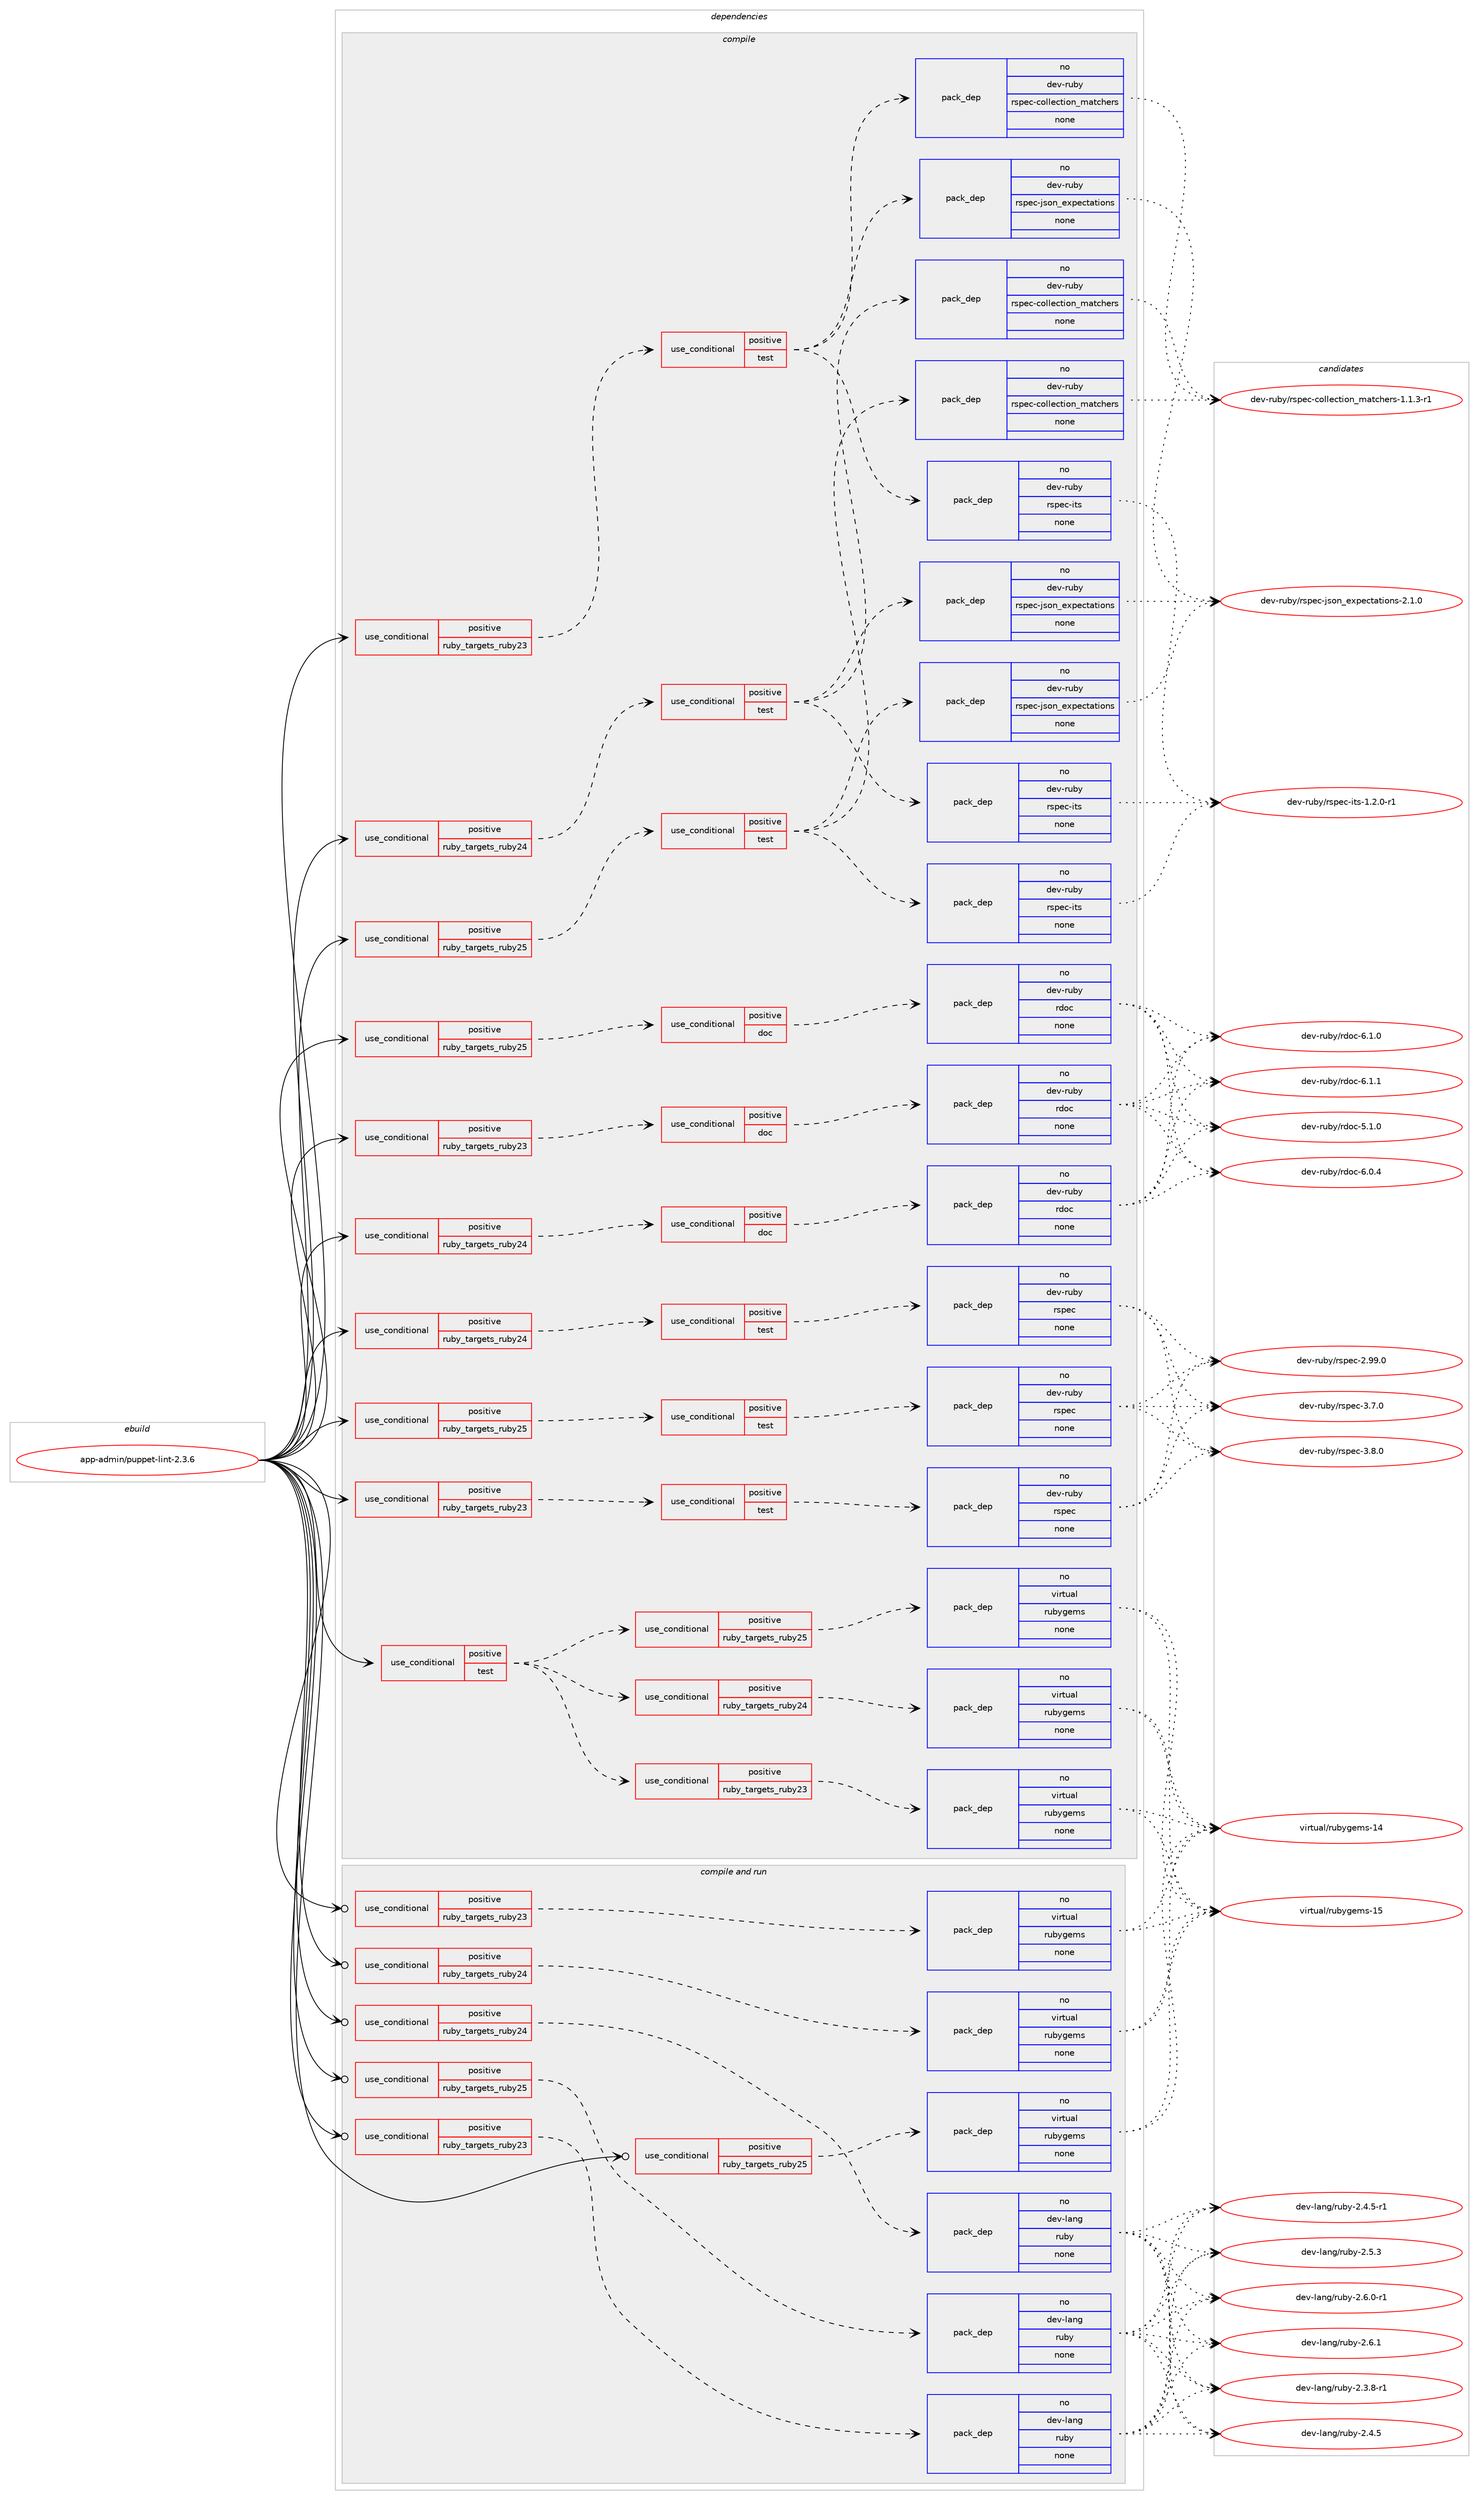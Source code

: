 digraph prolog {

# *************
# Graph options
# *************

newrank=true;
concentrate=true;
compound=true;
graph [rankdir=LR,fontname=Helvetica,fontsize=10,ranksep=1.5];#, ranksep=2.5, nodesep=0.2];
edge  [arrowhead=vee];
node  [fontname=Helvetica,fontsize=10];

# **********
# The ebuild
# **********

subgraph cluster_leftcol {
color=gray;
rank=same;
label=<<i>ebuild</i>>;
id [label="app-admin/puppet-lint-2.3.6", color=red, width=4, href="../app-admin/puppet-lint-2.3.6.svg"];
}

# ****************
# The dependencies
# ****************

subgraph cluster_midcol {
color=gray;
label=<<i>dependencies</i>>;
subgraph cluster_compile {
fillcolor="#eeeeee";
style=filled;
label=<<i>compile</i>>;
subgraph cond345505 {
dependency1267751 [label=<<TABLE BORDER="0" CELLBORDER="1" CELLSPACING="0" CELLPADDING="4"><TR><TD ROWSPAN="3" CELLPADDING="10">use_conditional</TD></TR><TR><TD>positive</TD></TR><TR><TD>ruby_targets_ruby23</TD></TR></TABLE>>, shape=none, color=red];
subgraph cond345506 {
dependency1267752 [label=<<TABLE BORDER="0" CELLBORDER="1" CELLSPACING="0" CELLPADDING="4"><TR><TD ROWSPAN="3" CELLPADDING="10">use_conditional</TD></TR><TR><TD>positive</TD></TR><TR><TD>doc</TD></TR></TABLE>>, shape=none, color=red];
subgraph pack902590 {
dependency1267753 [label=<<TABLE BORDER="0" CELLBORDER="1" CELLSPACING="0" CELLPADDING="4" WIDTH="220"><TR><TD ROWSPAN="6" CELLPADDING="30">pack_dep</TD></TR><TR><TD WIDTH="110">no</TD></TR><TR><TD>dev-ruby</TD></TR><TR><TD>rdoc</TD></TR><TR><TD>none</TD></TR><TR><TD></TD></TR></TABLE>>, shape=none, color=blue];
}
dependency1267752:e -> dependency1267753:w [weight=20,style="dashed",arrowhead="vee"];
}
dependency1267751:e -> dependency1267752:w [weight=20,style="dashed",arrowhead="vee"];
}
id:e -> dependency1267751:w [weight=20,style="solid",arrowhead="vee"];
subgraph cond345507 {
dependency1267754 [label=<<TABLE BORDER="0" CELLBORDER="1" CELLSPACING="0" CELLPADDING="4"><TR><TD ROWSPAN="3" CELLPADDING="10">use_conditional</TD></TR><TR><TD>positive</TD></TR><TR><TD>ruby_targets_ruby23</TD></TR></TABLE>>, shape=none, color=red];
subgraph cond345508 {
dependency1267755 [label=<<TABLE BORDER="0" CELLBORDER="1" CELLSPACING="0" CELLPADDING="4"><TR><TD ROWSPAN="3" CELLPADDING="10">use_conditional</TD></TR><TR><TD>positive</TD></TR><TR><TD>test</TD></TR></TABLE>>, shape=none, color=red];
subgraph pack902591 {
dependency1267756 [label=<<TABLE BORDER="0" CELLBORDER="1" CELLSPACING="0" CELLPADDING="4" WIDTH="220"><TR><TD ROWSPAN="6" CELLPADDING="30">pack_dep</TD></TR><TR><TD WIDTH="110">no</TD></TR><TR><TD>dev-ruby</TD></TR><TR><TD>rspec</TD></TR><TR><TD>none</TD></TR><TR><TD></TD></TR></TABLE>>, shape=none, color=blue];
}
dependency1267755:e -> dependency1267756:w [weight=20,style="dashed",arrowhead="vee"];
}
dependency1267754:e -> dependency1267755:w [weight=20,style="dashed",arrowhead="vee"];
}
id:e -> dependency1267754:w [weight=20,style="solid",arrowhead="vee"];
subgraph cond345509 {
dependency1267757 [label=<<TABLE BORDER="0" CELLBORDER="1" CELLSPACING="0" CELLPADDING="4"><TR><TD ROWSPAN="3" CELLPADDING="10">use_conditional</TD></TR><TR><TD>positive</TD></TR><TR><TD>ruby_targets_ruby23</TD></TR></TABLE>>, shape=none, color=red];
subgraph cond345510 {
dependency1267758 [label=<<TABLE BORDER="0" CELLBORDER="1" CELLSPACING="0" CELLPADDING="4"><TR><TD ROWSPAN="3" CELLPADDING="10">use_conditional</TD></TR><TR><TD>positive</TD></TR><TR><TD>test</TD></TR></TABLE>>, shape=none, color=red];
subgraph pack902592 {
dependency1267759 [label=<<TABLE BORDER="0" CELLBORDER="1" CELLSPACING="0" CELLPADDING="4" WIDTH="220"><TR><TD ROWSPAN="6" CELLPADDING="30">pack_dep</TD></TR><TR><TD WIDTH="110">no</TD></TR><TR><TD>dev-ruby</TD></TR><TR><TD>rspec-its</TD></TR><TR><TD>none</TD></TR><TR><TD></TD></TR></TABLE>>, shape=none, color=blue];
}
dependency1267758:e -> dependency1267759:w [weight=20,style="dashed",arrowhead="vee"];
subgraph pack902593 {
dependency1267760 [label=<<TABLE BORDER="0" CELLBORDER="1" CELLSPACING="0" CELLPADDING="4" WIDTH="220"><TR><TD ROWSPAN="6" CELLPADDING="30">pack_dep</TD></TR><TR><TD WIDTH="110">no</TD></TR><TR><TD>dev-ruby</TD></TR><TR><TD>rspec-collection_matchers</TD></TR><TR><TD>none</TD></TR><TR><TD></TD></TR></TABLE>>, shape=none, color=blue];
}
dependency1267758:e -> dependency1267760:w [weight=20,style="dashed",arrowhead="vee"];
subgraph pack902594 {
dependency1267761 [label=<<TABLE BORDER="0" CELLBORDER="1" CELLSPACING="0" CELLPADDING="4" WIDTH="220"><TR><TD ROWSPAN="6" CELLPADDING="30">pack_dep</TD></TR><TR><TD WIDTH="110">no</TD></TR><TR><TD>dev-ruby</TD></TR><TR><TD>rspec-json_expectations</TD></TR><TR><TD>none</TD></TR><TR><TD></TD></TR></TABLE>>, shape=none, color=blue];
}
dependency1267758:e -> dependency1267761:w [weight=20,style="dashed",arrowhead="vee"];
}
dependency1267757:e -> dependency1267758:w [weight=20,style="dashed",arrowhead="vee"];
}
id:e -> dependency1267757:w [weight=20,style="solid",arrowhead="vee"];
subgraph cond345511 {
dependency1267762 [label=<<TABLE BORDER="0" CELLBORDER="1" CELLSPACING="0" CELLPADDING="4"><TR><TD ROWSPAN="3" CELLPADDING="10">use_conditional</TD></TR><TR><TD>positive</TD></TR><TR><TD>ruby_targets_ruby24</TD></TR></TABLE>>, shape=none, color=red];
subgraph cond345512 {
dependency1267763 [label=<<TABLE BORDER="0" CELLBORDER="1" CELLSPACING="0" CELLPADDING="4"><TR><TD ROWSPAN="3" CELLPADDING="10">use_conditional</TD></TR><TR><TD>positive</TD></TR><TR><TD>doc</TD></TR></TABLE>>, shape=none, color=red];
subgraph pack902595 {
dependency1267764 [label=<<TABLE BORDER="0" CELLBORDER="1" CELLSPACING="0" CELLPADDING="4" WIDTH="220"><TR><TD ROWSPAN="6" CELLPADDING="30">pack_dep</TD></TR><TR><TD WIDTH="110">no</TD></TR><TR><TD>dev-ruby</TD></TR><TR><TD>rdoc</TD></TR><TR><TD>none</TD></TR><TR><TD></TD></TR></TABLE>>, shape=none, color=blue];
}
dependency1267763:e -> dependency1267764:w [weight=20,style="dashed",arrowhead="vee"];
}
dependency1267762:e -> dependency1267763:w [weight=20,style="dashed",arrowhead="vee"];
}
id:e -> dependency1267762:w [weight=20,style="solid",arrowhead="vee"];
subgraph cond345513 {
dependency1267765 [label=<<TABLE BORDER="0" CELLBORDER="1" CELLSPACING="0" CELLPADDING="4"><TR><TD ROWSPAN="3" CELLPADDING="10">use_conditional</TD></TR><TR><TD>positive</TD></TR><TR><TD>ruby_targets_ruby24</TD></TR></TABLE>>, shape=none, color=red];
subgraph cond345514 {
dependency1267766 [label=<<TABLE BORDER="0" CELLBORDER="1" CELLSPACING="0" CELLPADDING="4"><TR><TD ROWSPAN="3" CELLPADDING="10">use_conditional</TD></TR><TR><TD>positive</TD></TR><TR><TD>test</TD></TR></TABLE>>, shape=none, color=red];
subgraph pack902596 {
dependency1267767 [label=<<TABLE BORDER="0" CELLBORDER="1" CELLSPACING="0" CELLPADDING="4" WIDTH="220"><TR><TD ROWSPAN="6" CELLPADDING="30">pack_dep</TD></TR><TR><TD WIDTH="110">no</TD></TR><TR><TD>dev-ruby</TD></TR><TR><TD>rspec</TD></TR><TR><TD>none</TD></TR><TR><TD></TD></TR></TABLE>>, shape=none, color=blue];
}
dependency1267766:e -> dependency1267767:w [weight=20,style="dashed",arrowhead="vee"];
}
dependency1267765:e -> dependency1267766:w [weight=20,style="dashed",arrowhead="vee"];
}
id:e -> dependency1267765:w [weight=20,style="solid",arrowhead="vee"];
subgraph cond345515 {
dependency1267768 [label=<<TABLE BORDER="0" CELLBORDER="1" CELLSPACING="0" CELLPADDING="4"><TR><TD ROWSPAN="3" CELLPADDING="10">use_conditional</TD></TR><TR><TD>positive</TD></TR><TR><TD>ruby_targets_ruby24</TD></TR></TABLE>>, shape=none, color=red];
subgraph cond345516 {
dependency1267769 [label=<<TABLE BORDER="0" CELLBORDER="1" CELLSPACING="0" CELLPADDING="4"><TR><TD ROWSPAN="3" CELLPADDING="10">use_conditional</TD></TR><TR><TD>positive</TD></TR><TR><TD>test</TD></TR></TABLE>>, shape=none, color=red];
subgraph pack902597 {
dependency1267770 [label=<<TABLE BORDER="0" CELLBORDER="1" CELLSPACING="0" CELLPADDING="4" WIDTH="220"><TR><TD ROWSPAN="6" CELLPADDING="30">pack_dep</TD></TR><TR><TD WIDTH="110">no</TD></TR><TR><TD>dev-ruby</TD></TR><TR><TD>rspec-its</TD></TR><TR><TD>none</TD></TR><TR><TD></TD></TR></TABLE>>, shape=none, color=blue];
}
dependency1267769:e -> dependency1267770:w [weight=20,style="dashed",arrowhead="vee"];
subgraph pack902598 {
dependency1267771 [label=<<TABLE BORDER="0" CELLBORDER="1" CELLSPACING="0" CELLPADDING="4" WIDTH="220"><TR><TD ROWSPAN="6" CELLPADDING="30">pack_dep</TD></TR><TR><TD WIDTH="110">no</TD></TR><TR><TD>dev-ruby</TD></TR><TR><TD>rspec-collection_matchers</TD></TR><TR><TD>none</TD></TR><TR><TD></TD></TR></TABLE>>, shape=none, color=blue];
}
dependency1267769:e -> dependency1267771:w [weight=20,style="dashed",arrowhead="vee"];
subgraph pack902599 {
dependency1267772 [label=<<TABLE BORDER="0" CELLBORDER="1" CELLSPACING="0" CELLPADDING="4" WIDTH="220"><TR><TD ROWSPAN="6" CELLPADDING="30">pack_dep</TD></TR><TR><TD WIDTH="110">no</TD></TR><TR><TD>dev-ruby</TD></TR><TR><TD>rspec-json_expectations</TD></TR><TR><TD>none</TD></TR><TR><TD></TD></TR></TABLE>>, shape=none, color=blue];
}
dependency1267769:e -> dependency1267772:w [weight=20,style="dashed",arrowhead="vee"];
}
dependency1267768:e -> dependency1267769:w [weight=20,style="dashed",arrowhead="vee"];
}
id:e -> dependency1267768:w [weight=20,style="solid",arrowhead="vee"];
subgraph cond345517 {
dependency1267773 [label=<<TABLE BORDER="0" CELLBORDER="1" CELLSPACING="0" CELLPADDING="4"><TR><TD ROWSPAN="3" CELLPADDING="10">use_conditional</TD></TR><TR><TD>positive</TD></TR><TR><TD>ruby_targets_ruby25</TD></TR></TABLE>>, shape=none, color=red];
subgraph cond345518 {
dependency1267774 [label=<<TABLE BORDER="0" CELLBORDER="1" CELLSPACING="0" CELLPADDING="4"><TR><TD ROWSPAN="3" CELLPADDING="10">use_conditional</TD></TR><TR><TD>positive</TD></TR><TR><TD>doc</TD></TR></TABLE>>, shape=none, color=red];
subgraph pack902600 {
dependency1267775 [label=<<TABLE BORDER="0" CELLBORDER="1" CELLSPACING="0" CELLPADDING="4" WIDTH="220"><TR><TD ROWSPAN="6" CELLPADDING="30">pack_dep</TD></TR><TR><TD WIDTH="110">no</TD></TR><TR><TD>dev-ruby</TD></TR><TR><TD>rdoc</TD></TR><TR><TD>none</TD></TR><TR><TD></TD></TR></TABLE>>, shape=none, color=blue];
}
dependency1267774:e -> dependency1267775:w [weight=20,style="dashed",arrowhead="vee"];
}
dependency1267773:e -> dependency1267774:w [weight=20,style="dashed",arrowhead="vee"];
}
id:e -> dependency1267773:w [weight=20,style="solid",arrowhead="vee"];
subgraph cond345519 {
dependency1267776 [label=<<TABLE BORDER="0" CELLBORDER="1" CELLSPACING="0" CELLPADDING="4"><TR><TD ROWSPAN="3" CELLPADDING="10">use_conditional</TD></TR><TR><TD>positive</TD></TR><TR><TD>ruby_targets_ruby25</TD></TR></TABLE>>, shape=none, color=red];
subgraph cond345520 {
dependency1267777 [label=<<TABLE BORDER="0" CELLBORDER="1" CELLSPACING="0" CELLPADDING="4"><TR><TD ROWSPAN="3" CELLPADDING="10">use_conditional</TD></TR><TR><TD>positive</TD></TR><TR><TD>test</TD></TR></TABLE>>, shape=none, color=red];
subgraph pack902601 {
dependency1267778 [label=<<TABLE BORDER="0" CELLBORDER="1" CELLSPACING="0" CELLPADDING="4" WIDTH="220"><TR><TD ROWSPAN="6" CELLPADDING="30">pack_dep</TD></TR><TR><TD WIDTH="110">no</TD></TR><TR><TD>dev-ruby</TD></TR><TR><TD>rspec</TD></TR><TR><TD>none</TD></TR><TR><TD></TD></TR></TABLE>>, shape=none, color=blue];
}
dependency1267777:e -> dependency1267778:w [weight=20,style="dashed",arrowhead="vee"];
}
dependency1267776:e -> dependency1267777:w [weight=20,style="dashed",arrowhead="vee"];
}
id:e -> dependency1267776:w [weight=20,style="solid",arrowhead="vee"];
subgraph cond345521 {
dependency1267779 [label=<<TABLE BORDER="0" CELLBORDER="1" CELLSPACING="0" CELLPADDING="4"><TR><TD ROWSPAN="3" CELLPADDING="10">use_conditional</TD></TR><TR><TD>positive</TD></TR><TR><TD>ruby_targets_ruby25</TD></TR></TABLE>>, shape=none, color=red];
subgraph cond345522 {
dependency1267780 [label=<<TABLE BORDER="0" CELLBORDER="1" CELLSPACING="0" CELLPADDING="4"><TR><TD ROWSPAN="3" CELLPADDING="10">use_conditional</TD></TR><TR><TD>positive</TD></TR><TR><TD>test</TD></TR></TABLE>>, shape=none, color=red];
subgraph pack902602 {
dependency1267781 [label=<<TABLE BORDER="0" CELLBORDER="1" CELLSPACING="0" CELLPADDING="4" WIDTH="220"><TR><TD ROWSPAN="6" CELLPADDING="30">pack_dep</TD></TR><TR><TD WIDTH="110">no</TD></TR><TR><TD>dev-ruby</TD></TR><TR><TD>rspec-its</TD></TR><TR><TD>none</TD></TR><TR><TD></TD></TR></TABLE>>, shape=none, color=blue];
}
dependency1267780:e -> dependency1267781:w [weight=20,style="dashed",arrowhead="vee"];
subgraph pack902603 {
dependency1267782 [label=<<TABLE BORDER="0" CELLBORDER="1" CELLSPACING="0" CELLPADDING="4" WIDTH="220"><TR><TD ROWSPAN="6" CELLPADDING="30">pack_dep</TD></TR><TR><TD WIDTH="110">no</TD></TR><TR><TD>dev-ruby</TD></TR><TR><TD>rspec-collection_matchers</TD></TR><TR><TD>none</TD></TR><TR><TD></TD></TR></TABLE>>, shape=none, color=blue];
}
dependency1267780:e -> dependency1267782:w [weight=20,style="dashed",arrowhead="vee"];
subgraph pack902604 {
dependency1267783 [label=<<TABLE BORDER="0" CELLBORDER="1" CELLSPACING="0" CELLPADDING="4" WIDTH="220"><TR><TD ROWSPAN="6" CELLPADDING="30">pack_dep</TD></TR><TR><TD WIDTH="110">no</TD></TR><TR><TD>dev-ruby</TD></TR><TR><TD>rspec-json_expectations</TD></TR><TR><TD>none</TD></TR><TR><TD></TD></TR></TABLE>>, shape=none, color=blue];
}
dependency1267780:e -> dependency1267783:w [weight=20,style="dashed",arrowhead="vee"];
}
dependency1267779:e -> dependency1267780:w [weight=20,style="dashed",arrowhead="vee"];
}
id:e -> dependency1267779:w [weight=20,style="solid",arrowhead="vee"];
subgraph cond345523 {
dependency1267784 [label=<<TABLE BORDER="0" CELLBORDER="1" CELLSPACING="0" CELLPADDING="4"><TR><TD ROWSPAN="3" CELLPADDING="10">use_conditional</TD></TR><TR><TD>positive</TD></TR><TR><TD>test</TD></TR></TABLE>>, shape=none, color=red];
subgraph cond345524 {
dependency1267785 [label=<<TABLE BORDER="0" CELLBORDER="1" CELLSPACING="0" CELLPADDING="4"><TR><TD ROWSPAN="3" CELLPADDING="10">use_conditional</TD></TR><TR><TD>positive</TD></TR><TR><TD>ruby_targets_ruby23</TD></TR></TABLE>>, shape=none, color=red];
subgraph pack902605 {
dependency1267786 [label=<<TABLE BORDER="0" CELLBORDER="1" CELLSPACING="0" CELLPADDING="4" WIDTH="220"><TR><TD ROWSPAN="6" CELLPADDING="30">pack_dep</TD></TR><TR><TD WIDTH="110">no</TD></TR><TR><TD>virtual</TD></TR><TR><TD>rubygems</TD></TR><TR><TD>none</TD></TR><TR><TD></TD></TR></TABLE>>, shape=none, color=blue];
}
dependency1267785:e -> dependency1267786:w [weight=20,style="dashed",arrowhead="vee"];
}
dependency1267784:e -> dependency1267785:w [weight=20,style="dashed",arrowhead="vee"];
subgraph cond345525 {
dependency1267787 [label=<<TABLE BORDER="0" CELLBORDER="1" CELLSPACING="0" CELLPADDING="4"><TR><TD ROWSPAN="3" CELLPADDING="10">use_conditional</TD></TR><TR><TD>positive</TD></TR><TR><TD>ruby_targets_ruby24</TD></TR></TABLE>>, shape=none, color=red];
subgraph pack902606 {
dependency1267788 [label=<<TABLE BORDER="0" CELLBORDER="1" CELLSPACING="0" CELLPADDING="4" WIDTH="220"><TR><TD ROWSPAN="6" CELLPADDING="30">pack_dep</TD></TR><TR><TD WIDTH="110">no</TD></TR><TR><TD>virtual</TD></TR><TR><TD>rubygems</TD></TR><TR><TD>none</TD></TR><TR><TD></TD></TR></TABLE>>, shape=none, color=blue];
}
dependency1267787:e -> dependency1267788:w [weight=20,style="dashed",arrowhead="vee"];
}
dependency1267784:e -> dependency1267787:w [weight=20,style="dashed",arrowhead="vee"];
subgraph cond345526 {
dependency1267789 [label=<<TABLE BORDER="0" CELLBORDER="1" CELLSPACING="0" CELLPADDING="4"><TR><TD ROWSPAN="3" CELLPADDING="10">use_conditional</TD></TR><TR><TD>positive</TD></TR><TR><TD>ruby_targets_ruby25</TD></TR></TABLE>>, shape=none, color=red];
subgraph pack902607 {
dependency1267790 [label=<<TABLE BORDER="0" CELLBORDER="1" CELLSPACING="0" CELLPADDING="4" WIDTH="220"><TR><TD ROWSPAN="6" CELLPADDING="30">pack_dep</TD></TR><TR><TD WIDTH="110">no</TD></TR><TR><TD>virtual</TD></TR><TR><TD>rubygems</TD></TR><TR><TD>none</TD></TR><TR><TD></TD></TR></TABLE>>, shape=none, color=blue];
}
dependency1267789:e -> dependency1267790:w [weight=20,style="dashed",arrowhead="vee"];
}
dependency1267784:e -> dependency1267789:w [weight=20,style="dashed",arrowhead="vee"];
}
id:e -> dependency1267784:w [weight=20,style="solid",arrowhead="vee"];
}
subgraph cluster_compileandrun {
fillcolor="#eeeeee";
style=filled;
label=<<i>compile and run</i>>;
subgraph cond345527 {
dependency1267791 [label=<<TABLE BORDER="0" CELLBORDER="1" CELLSPACING="0" CELLPADDING="4"><TR><TD ROWSPAN="3" CELLPADDING="10">use_conditional</TD></TR><TR><TD>positive</TD></TR><TR><TD>ruby_targets_ruby23</TD></TR></TABLE>>, shape=none, color=red];
subgraph pack902608 {
dependency1267792 [label=<<TABLE BORDER="0" CELLBORDER="1" CELLSPACING="0" CELLPADDING="4" WIDTH="220"><TR><TD ROWSPAN="6" CELLPADDING="30">pack_dep</TD></TR><TR><TD WIDTH="110">no</TD></TR><TR><TD>dev-lang</TD></TR><TR><TD>ruby</TD></TR><TR><TD>none</TD></TR><TR><TD></TD></TR></TABLE>>, shape=none, color=blue];
}
dependency1267791:e -> dependency1267792:w [weight=20,style="dashed",arrowhead="vee"];
}
id:e -> dependency1267791:w [weight=20,style="solid",arrowhead="odotvee"];
subgraph cond345528 {
dependency1267793 [label=<<TABLE BORDER="0" CELLBORDER="1" CELLSPACING="0" CELLPADDING="4"><TR><TD ROWSPAN="3" CELLPADDING="10">use_conditional</TD></TR><TR><TD>positive</TD></TR><TR><TD>ruby_targets_ruby23</TD></TR></TABLE>>, shape=none, color=red];
subgraph pack902609 {
dependency1267794 [label=<<TABLE BORDER="0" CELLBORDER="1" CELLSPACING="0" CELLPADDING="4" WIDTH="220"><TR><TD ROWSPAN="6" CELLPADDING="30">pack_dep</TD></TR><TR><TD WIDTH="110">no</TD></TR><TR><TD>virtual</TD></TR><TR><TD>rubygems</TD></TR><TR><TD>none</TD></TR><TR><TD></TD></TR></TABLE>>, shape=none, color=blue];
}
dependency1267793:e -> dependency1267794:w [weight=20,style="dashed",arrowhead="vee"];
}
id:e -> dependency1267793:w [weight=20,style="solid",arrowhead="odotvee"];
subgraph cond345529 {
dependency1267795 [label=<<TABLE BORDER="0" CELLBORDER="1" CELLSPACING="0" CELLPADDING="4"><TR><TD ROWSPAN="3" CELLPADDING="10">use_conditional</TD></TR><TR><TD>positive</TD></TR><TR><TD>ruby_targets_ruby24</TD></TR></TABLE>>, shape=none, color=red];
subgraph pack902610 {
dependency1267796 [label=<<TABLE BORDER="0" CELLBORDER="1" CELLSPACING="0" CELLPADDING="4" WIDTH="220"><TR><TD ROWSPAN="6" CELLPADDING="30">pack_dep</TD></TR><TR><TD WIDTH="110">no</TD></TR><TR><TD>dev-lang</TD></TR><TR><TD>ruby</TD></TR><TR><TD>none</TD></TR><TR><TD></TD></TR></TABLE>>, shape=none, color=blue];
}
dependency1267795:e -> dependency1267796:w [weight=20,style="dashed",arrowhead="vee"];
}
id:e -> dependency1267795:w [weight=20,style="solid",arrowhead="odotvee"];
subgraph cond345530 {
dependency1267797 [label=<<TABLE BORDER="0" CELLBORDER="1" CELLSPACING="0" CELLPADDING="4"><TR><TD ROWSPAN="3" CELLPADDING="10">use_conditional</TD></TR><TR><TD>positive</TD></TR><TR><TD>ruby_targets_ruby24</TD></TR></TABLE>>, shape=none, color=red];
subgraph pack902611 {
dependency1267798 [label=<<TABLE BORDER="0" CELLBORDER="1" CELLSPACING="0" CELLPADDING="4" WIDTH="220"><TR><TD ROWSPAN="6" CELLPADDING="30">pack_dep</TD></TR><TR><TD WIDTH="110">no</TD></TR><TR><TD>virtual</TD></TR><TR><TD>rubygems</TD></TR><TR><TD>none</TD></TR><TR><TD></TD></TR></TABLE>>, shape=none, color=blue];
}
dependency1267797:e -> dependency1267798:w [weight=20,style="dashed",arrowhead="vee"];
}
id:e -> dependency1267797:w [weight=20,style="solid",arrowhead="odotvee"];
subgraph cond345531 {
dependency1267799 [label=<<TABLE BORDER="0" CELLBORDER="1" CELLSPACING="0" CELLPADDING="4"><TR><TD ROWSPAN="3" CELLPADDING="10">use_conditional</TD></TR><TR><TD>positive</TD></TR><TR><TD>ruby_targets_ruby25</TD></TR></TABLE>>, shape=none, color=red];
subgraph pack902612 {
dependency1267800 [label=<<TABLE BORDER="0" CELLBORDER="1" CELLSPACING="0" CELLPADDING="4" WIDTH="220"><TR><TD ROWSPAN="6" CELLPADDING="30">pack_dep</TD></TR><TR><TD WIDTH="110">no</TD></TR><TR><TD>dev-lang</TD></TR><TR><TD>ruby</TD></TR><TR><TD>none</TD></TR><TR><TD></TD></TR></TABLE>>, shape=none, color=blue];
}
dependency1267799:e -> dependency1267800:w [weight=20,style="dashed",arrowhead="vee"];
}
id:e -> dependency1267799:w [weight=20,style="solid",arrowhead="odotvee"];
subgraph cond345532 {
dependency1267801 [label=<<TABLE BORDER="0" CELLBORDER="1" CELLSPACING="0" CELLPADDING="4"><TR><TD ROWSPAN="3" CELLPADDING="10">use_conditional</TD></TR><TR><TD>positive</TD></TR><TR><TD>ruby_targets_ruby25</TD></TR></TABLE>>, shape=none, color=red];
subgraph pack902613 {
dependency1267802 [label=<<TABLE BORDER="0" CELLBORDER="1" CELLSPACING="0" CELLPADDING="4" WIDTH="220"><TR><TD ROWSPAN="6" CELLPADDING="30">pack_dep</TD></TR><TR><TD WIDTH="110">no</TD></TR><TR><TD>virtual</TD></TR><TR><TD>rubygems</TD></TR><TR><TD>none</TD></TR><TR><TD></TD></TR></TABLE>>, shape=none, color=blue];
}
dependency1267801:e -> dependency1267802:w [weight=20,style="dashed",arrowhead="vee"];
}
id:e -> dependency1267801:w [weight=20,style="solid",arrowhead="odotvee"];
}
subgraph cluster_run {
fillcolor="#eeeeee";
style=filled;
label=<<i>run</i>>;
}
}

# **************
# The candidates
# **************

subgraph cluster_choices {
rank=same;
color=gray;
label=<<i>candidates</i>>;

subgraph choice902590 {
color=black;
nodesep=1;
choice10010111845114117981214711410011199455346494648 [label="dev-ruby/rdoc-5.1.0", color=red, width=4,href="../dev-ruby/rdoc-5.1.0.svg"];
choice10010111845114117981214711410011199455446484652 [label="dev-ruby/rdoc-6.0.4", color=red, width=4,href="../dev-ruby/rdoc-6.0.4.svg"];
choice10010111845114117981214711410011199455446494648 [label="dev-ruby/rdoc-6.1.0", color=red, width=4,href="../dev-ruby/rdoc-6.1.0.svg"];
choice10010111845114117981214711410011199455446494649 [label="dev-ruby/rdoc-6.1.1", color=red, width=4,href="../dev-ruby/rdoc-6.1.1.svg"];
dependency1267753:e -> choice10010111845114117981214711410011199455346494648:w [style=dotted,weight="100"];
dependency1267753:e -> choice10010111845114117981214711410011199455446484652:w [style=dotted,weight="100"];
dependency1267753:e -> choice10010111845114117981214711410011199455446494648:w [style=dotted,weight="100"];
dependency1267753:e -> choice10010111845114117981214711410011199455446494649:w [style=dotted,weight="100"];
}
subgraph choice902591 {
color=black;
nodesep=1;
choice1001011184511411798121471141151121019945504657574648 [label="dev-ruby/rspec-2.99.0", color=red, width=4,href="../dev-ruby/rspec-2.99.0.svg"];
choice10010111845114117981214711411511210199455146554648 [label="dev-ruby/rspec-3.7.0", color=red, width=4,href="../dev-ruby/rspec-3.7.0.svg"];
choice10010111845114117981214711411511210199455146564648 [label="dev-ruby/rspec-3.8.0", color=red, width=4,href="../dev-ruby/rspec-3.8.0.svg"];
dependency1267756:e -> choice1001011184511411798121471141151121019945504657574648:w [style=dotted,weight="100"];
dependency1267756:e -> choice10010111845114117981214711411511210199455146554648:w [style=dotted,weight="100"];
dependency1267756:e -> choice10010111845114117981214711411511210199455146564648:w [style=dotted,weight="100"];
}
subgraph choice902592 {
color=black;
nodesep=1;
choice10010111845114117981214711411511210199451051161154549465046484511449 [label="dev-ruby/rspec-its-1.2.0-r1", color=red, width=4,href="../dev-ruby/rspec-its-1.2.0-r1.svg"];
dependency1267759:e -> choice10010111845114117981214711411511210199451051161154549465046484511449:w [style=dotted,weight="100"];
}
subgraph choice902593 {
color=black;
nodesep=1;
choice100101118451141179812147114115112101994599111108108101991161051111109510997116991041011141154549464946514511449 [label="dev-ruby/rspec-collection_matchers-1.1.3-r1", color=red, width=4,href="../dev-ruby/rspec-collection_matchers-1.1.3-r1.svg"];
dependency1267760:e -> choice100101118451141179812147114115112101994599111108108101991161051111109510997116991041011141154549464946514511449:w [style=dotted,weight="100"];
}
subgraph choice902594 {
color=black;
nodesep=1;
choice1001011184511411798121471141151121019945106115111110951011201121019911697116105111110115455046494648 [label="dev-ruby/rspec-json_expectations-2.1.0", color=red, width=4,href="../dev-ruby/rspec-json_expectations-2.1.0.svg"];
dependency1267761:e -> choice1001011184511411798121471141151121019945106115111110951011201121019911697116105111110115455046494648:w [style=dotted,weight="100"];
}
subgraph choice902595 {
color=black;
nodesep=1;
choice10010111845114117981214711410011199455346494648 [label="dev-ruby/rdoc-5.1.0", color=red, width=4,href="../dev-ruby/rdoc-5.1.0.svg"];
choice10010111845114117981214711410011199455446484652 [label="dev-ruby/rdoc-6.0.4", color=red, width=4,href="../dev-ruby/rdoc-6.0.4.svg"];
choice10010111845114117981214711410011199455446494648 [label="dev-ruby/rdoc-6.1.0", color=red, width=4,href="../dev-ruby/rdoc-6.1.0.svg"];
choice10010111845114117981214711410011199455446494649 [label="dev-ruby/rdoc-6.1.1", color=red, width=4,href="../dev-ruby/rdoc-6.1.1.svg"];
dependency1267764:e -> choice10010111845114117981214711410011199455346494648:w [style=dotted,weight="100"];
dependency1267764:e -> choice10010111845114117981214711410011199455446484652:w [style=dotted,weight="100"];
dependency1267764:e -> choice10010111845114117981214711410011199455446494648:w [style=dotted,weight="100"];
dependency1267764:e -> choice10010111845114117981214711410011199455446494649:w [style=dotted,weight="100"];
}
subgraph choice902596 {
color=black;
nodesep=1;
choice1001011184511411798121471141151121019945504657574648 [label="dev-ruby/rspec-2.99.0", color=red, width=4,href="../dev-ruby/rspec-2.99.0.svg"];
choice10010111845114117981214711411511210199455146554648 [label="dev-ruby/rspec-3.7.0", color=red, width=4,href="../dev-ruby/rspec-3.7.0.svg"];
choice10010111845114117981214711411511210199455146564648 [label="dev-ruby/rspec-3.8.0", color=red, width=4,href="../dev-ruby/rspec-3.8.0.svg"];
dependency1267767:e -> choice1001011184511411798121471141151121019945504657574648:w [style=dotted,weight="100"];
dependency1267767:e -> choice10010111845114117981214711411511210199455146554648:w [style=dotted,weight="100"];
dependency1267767:e -> choice10010111845114117981214711411511210199455146564648:w [style=dotted,weight="100"];
}
subgraph choice902597 {
color=black;
nodesep=1;
choice10010111845114117981214711411511210199451051161154549465046484511449 [label="dev-ruby/rspec-its-1.2.0-r1", color=red, width=4,href="../dev-ruby/rspec-its-1.2.0-r1.svg"];
dependency1267770:e -> choice10010111845114117981214711411511210199451051161154549465046484511449:w [style=dotted,weight="100"];
}
subgraph choice902598 {
color=black;
nodesep=1;
choice100101118451141179812147114115112101994599111108108101991161051111109510997116991041011141154549464946514511449 [label="dev-ruby/rspec-collection_matchers-1.1.3-r1", color=red, width=4,href="../dev-ruby/rspec-collection_matchers-1.1.3-r1.svg"];
dependency1267771:e -> choice100101118451141179812147114115112101994599111108108101991161051111109510997116991041011141154549464946514511449:w [style=dotted,weight="100"];
}
subgraph choice902599 {
color=black;
nodesep=1;
choice1001011184511411798121471141151121019945106115111110951011201121019911697116105111110115455046494648 [label="dev-ruby/rspec-json_expectations-2.1.0", color=red, width=4,href="../dev-ruby/rspec-json_expectations-2.1.0.svg"];
dependency1267772:e -> choice1001011184511411798121471141151121019945106115111110951011201121019911697116105111110115455046494648:w [style=dotted,weight="100"];
}
subgraph choice902600 {
color=black;
nodesep=1;
choice10010111845114117981214711410011199455346494648 [label="dev-ruby/rdoc-5.1.0", color=red, width=4,href="../dev-ruby/rdoc-5.1.0.svg"];
choice10010111845114117981214711410011199455446484652 [label="dev-ruby/rdoc-6.0.4", color=red, width=4,href="../dev-ruby/rdoc-6.0.4.svg"];
choice10010111845114117981214711410011199455446494648 [label="dev-ruby/rdoc-6.1.0", color=red, width=4,href="../dev-ruby/rdoc-6.1.0.svg"];
choice10010111845114117981214711410011199455446494649 [label="dev-ruby/rdoc-6.1.1", color=red, width=4,href="../dev-ruby/rdoc-6.1.1.svg"];
dependency1267775:e -> choice10010111845114117981214711410011199455346494648:w [style=dotted,weight="100"];
dependency1267775:e -> choice10010111845114117981214711410011199455446484652:w [style=dotted,weight="100"];
dependency1267775:e -> choice10010111845114117981214711410011199455446494648:w [style=dotted,weight="100"];
dependency1267775:e -> choice10010111845114117981214711410011199455446494649:w [style=dotted,weight="100"];
}
subgraph choice902601 {
color=black;
nodesep=1;
choice1001011184511411798121471141151121019945504657574648 [label="dev-ruby/rspec-2.99.0", color=red, width=4,href="../dev-ruby/rspec-2.99.0.svg"];
choice10010111845114117981214711411511210199455146554648 [label="dev-ruby/rspec-3.7.0", color=red, width=4,href="../dev-ruby/rspec-3.7.0.svg"];
choice10010111845114117981214711411511210199455146564648 [label="dev-ruby/rspec-3.8.0", color=red, width=4,href="../dev-ruby/rspec-3.8.0.svg"];
dependency1267778:e -> choice1001011184511411798121471141151121019945504657574648:w [style=dotted,weight="100"];
dependency1267778:e -> choice10010111845114117981214711411511210199455146554648:w [style=dotted,weight="100"];
dependency1267778:e -> choice10010111845114117981214711411511210199455146564648:w [style=dotted,weight="100"];
}
subgraph choice902602 {
color=black;
nodesep=1;
choice10010111845114117981214711411511210199451051161154549465046484511449 [label="dev-ruby/rspec-its-1.2.0-r1", color=red, width=4,href="../dev-ruby/rspec-its-1.2.0-r1.svg"];
dependency1267781:e -> choice10010111845114117981214711411511210199451051161154549465046484511449:w [style=dotted,weight="100"];
}
subgraph choice902603 {
color=black;
nodesep=1;
choice100101118451141179812147114115112101994599111108108101991161051111109510997116991041011141154549464946514511449 [label="dev-ruby/rspec-collection_matchers-1.1.3-r1", color=red, width=4,href="../dev-ruby/rspec-collection_matchers-1.1.3-r1.svg"];
dependency1267782:e -> choice100101118451141179812147114115112101994599111108108101991161051111109510997116991041011141154549464946514511449:w [style=dotted,weight="100"];
}
subgraph choice902604 {
color=black;
nodesep=1;
choice1001011184511411798121471141151121019945106115111110951011201121019911697116105111110115455046494648 [label="dev-ruby/rspec-json_expectations-2.1.0", color=red, width=4,href="../dev-ruby/rspec-json_expectations-2.1.0.svg"];
dependency1267783:e -> choice1001011184511411798121471141151121019945106115111110951011201121019911697116105111110115455046494648:w [style=dotted,weight="100"];
}
subgraph choice902605 {
color=black;
nodesep=1;
choice118105114116117971084711411798121103101109115454952 [label="virtual/rubygems-14", color=red, width=4,href="../virtual/rubygems-14.svg"];
choice118105114116117971084711411798121103101109115454953 [label="virtual/rubygems-15", color=red, width=4,href="../virtual/rubygems-15.svg"];
dependency1267786:e -> choice118105114116117971084711411798121103101109115454952:w [style=dotted,weight="100"];
dependency1267786:e -> choice118105114116117971084711411798121103101109115454953:w [style=dotted,weight="100"];
}
subgraph choice902606 {
color=black;
nodesep=1;
choice118105114116117971084711411798121103101109115454952 [label="virtual/rubygems-14", color=red, width=4,href="../virtual/rubygems-14.svg"];
choice118105114116117971084711411798121103101109115454953 [label="virtual/rubygems-15", color=red, width=4,href="../virtual/rubygems-15.svg"];
dependency1267788:e -> choice118105114116117971084711411798121103101109115454952:w [style=dotted,weight="100"];
dependency1267788:e -> choice118105114116117971084711411798121103101109115454953:w [style=dotted,weight="100"];
}
subgraph choice902607 {
color=black;
nodesep=1;
choice118105114116117971084711411798121103101109115454952 [label="virtual/rubygems-14", color=red, width=4,href="../virtual/rubygems-14.svg"];
choice118105114116117971084711411798121103101109115454953 [label="virtual/rubygems-15", color=red, width=4,href="../virtual/rubygems-15.svg"];
dependency1267790:e -> choice118105114116117971084711411798121103101109115454952:w [style=dotted,weight="100"];
dependency1267790:e -> choice118105114116117971084711411798121103101109115454953:w [style=dotted,weight="100"];
}
subgraph choice902608 {
color=black;
nodesep=1;
choice100101118451089711010347114117981214550465146564511449 [label="dev-lang/ruby-2.3.8-r1", color=red, width=4,href="../dev-lang/ruby-2.3.8-r1.svg"];
choice10010111845108971101034711411798121455046524653 [label="dev-lang/ruby-2.4.5", color=red, width=4,href="../dev-lang/ruby-2.4.5.svg"];
choice100101118451089711010347114117981214550465246534511449 [label="dev-lang/ruby-2.4.5-r1", color=red, width=4,href="../dev-lang/ruby-2.4.5-r1.svg"];
choice10010111845108971101034711411798121455046534651 [label="dev-lang/ruby-2.5.3", color=red, width=4,href="../dev-lang/ruby-2.5.3.svg"];
choice100101118451089711010347114117981214550465446484511449 [label="dev-lang/ruby-2.6.0-r1", color=red, width=4,href="../dev-lang/ruby-2.6.0-r1.svg"];
choice10010111845108971101034711411798121455046544649 [label="dev-lang/ruby-2.6.1", color=red, width=4,href="../dev-lang/ruby-2.6.1.svg"];
dependency1267792:e -> choice100101118451089711010347114117981214550465146564511449:w [style=dotted,weight="100"];
dependency1267792:e -> choice10010111845108971101034711411798121455046524653:w [style=dotted,weight="100"];
dependency1267792:e -> choice100101118451089711010347114117981214550465246534511449:w [style=dotted,weight="100"];
dependency1267792:e -> choice10010111845108971101034711411798121455046534651:w [style=dotted,weight="100"];
dependency1267792:e -> choice100101118451089711010347114117981214550465446484511449:w [style=dotted,weight="100"];
dependency1267792:e -> choice10010111845108971101034711411798121455046544649:w [style=dotted,weight="100"];
}
subgraph choice902609 {
color=black;
nodesep=1;
choice118105114116117971084711411798121103101109115454952 [label="virtual/rubygems-14", color=red, width=4,href="../virtual/rubygems-14.svg"];
choice118105114116117971084711411798121103101109115454953 [label="virtual/rubygems-15", color=red, width=4,href="../virtual/rubygems-15.svg"];
dependency1267794:e -> choice118105114116117971084711411798121103101109115454952:w [style=dotted,weight="100"];
dependency1267794:e -> choice118105114116117971084711411798121103101109115454953:w [style=dotted,weight="100"];
}
subgraph choice902610 {
color=black;
nodesep=1;
choice100101118451089711010347114117981214550465146564511449 [label="dev-lang/ruby-2.3.8-r1", color=red, width=4,href="../dev-lang/ruby-2.3.8-r1.svg"];
choice10010111845108971101034711411798121455046524653 [label="dev-lang/ruby-2.4.5", color=red, width=4,href="../dev-lang/ruby-2.4.5.svg"];
choice100101118451089711010347114117981214550465246534511449 [label="dev-lang/ruby-2.4.5-r1", color=red, width=4,href="../dev-lang/ruby-2.4.5-r1.svg"];
choice10010111845108971101034711411798121455046534651 [label="dev-lang/ruby-2.5.3", color=red, width=4,href="../dev-lang/ruby-2.5.3.svg"];
choice100101118451089711010347114117981214550465446484511449 [label="dev-lang/ruby-2.6.0-r1", color=red, width=4,href="../dev-lang/ruby-2.6.0-r1.svg"];
choice10010111845108971101034711411798121455046544649 [label="dev-lang/ruby-2.6.1", color=red, width=4,href="../dev-lang/ruby-2.6.1.svg"];
dependency1267796:e -> choice100101118451089711010347114117981214550465146564511449:w [style=dotted,weight="100"];
dependency1267796:e -> choice10010111845108971101034711411798121455046524653:w [style=dotted,weight="100"];
dependency1267796:e -> choice100101118451089711010347114117981214550465246534511449:w [style=dotted,weight="100"];
dependency1267796:e -> choice10010111845108971101034711411798121455046534651:w [style=dotted,weight="100"];
dependency1267796:e -> choice100101118451089711010347114117981214550465446484511449:w [style=dotted,weight="100"];
dependency1267796:e -> choice10010111845108971101034711411798121455046544649:w [style=dotted,weight="100"];
}
subgraph choice902611 {
color=black;
nodesep=1;
choice118105114116117971084711411798121103101109115454952 [label="virtual/rubygems-14", color=red, width=4,href="../virtual/rubygems-14.svg"];
choice118105114116117971084711411798121103101109115454953 [label="virtual/rubygems-15", color=red, width=4,href="../virtual/rubygems-15.svg"];
dependency1267798:e -> choice118105114116117971084711411798121103101109115454952:w [style=dotted,weight="100"];
dependency1267798:e -> choice118105114116117971084711411798121103101109115454953:w [style=dotted,weight="100"];
}
subgraph choice902612 {
color=black;
nodesep=1;
choice100101118451089711010347114117981214550465146564511449 [label="dev-lang/ruby-2.3.8-r1", color=red, width=4,href="../dev-lang/ruby-2.3.8-r1.svg"];
choice10010111845108971101034711411798121455046524653 [label="dev-lang/ruby-2.4.5", color=red, width=4,href="../dev-lang/ruby-2.4.5.svg"];
choice100101118451089711010347114117981214550465246534511449 [label="dev-lang/ruby-2.4.5-r1", color=red, width=4,href="../dev-lang/ruby-2.4.5-r1.svg"];
choice10010111845108971101034711411798121455046534651 [label="dev-lang/ruby-2.5.3", color=red, width=4,href="../dev-lang/ruby-2.5.3.svg"];
choice100101118451089711010347114117981214550465446484511449 [label="dev-lang/ruby-2.6.0-r1", color=red, width=4,href="../dev-lang/ruby-2.6.0-r1.svg"];
choice10010111845108971101034711411798121455046544649 [label="dev-lang/ruby-2.6.1", color=red, width=4,href="../dev-lang/ruby-2.6.1.svg"];
dependency1267800:e -> choice100101118451089711010347114117981214550465146564511449:w [style=dotted,weight="100"];
dependency1267800:e -> choice10010111845108971101034711411798121455046524653:w [style=dotted,weight="100"];
dependency1267800:e -> choice100101118451089711010347114117981214550465246534511449:w [style=dotted,weight="100"];
dependency1267800:e -> choice10010111845108971101034711411798121455046534651:w [style=dotted,weight="100"];
dependency1267800:e -> choice100101118451089711010347114117981214550465446484511449:w [style=dotted,weight="100"];
dependency1267800:e -> choice10010111845108971101034711411798121455046544649:w [style=dotted,weight="100"];
}
subgraph choice902613 {
color=black;
nodesep=1;
choice118105114116117971084711411798121103101109115454952 [label="virtual/rubygems-14", color=red, width=4,href="../virtual/rubygems-14.svg"];
choice118105114116117971084711411798121103101109115454953 [label="virtual/rubygems-15", color=red, width=4,href="../virtual/rubygems-15.svg"];
dependency1267802:e -> choice118105114116117971084711411798121103101109115454952:w [style=dotted,weight="100"];
dependency1267802:e -> choice118105114116117971084711411798121103101109115454953:w [style=dotted,weight="100"];
}
}

}
